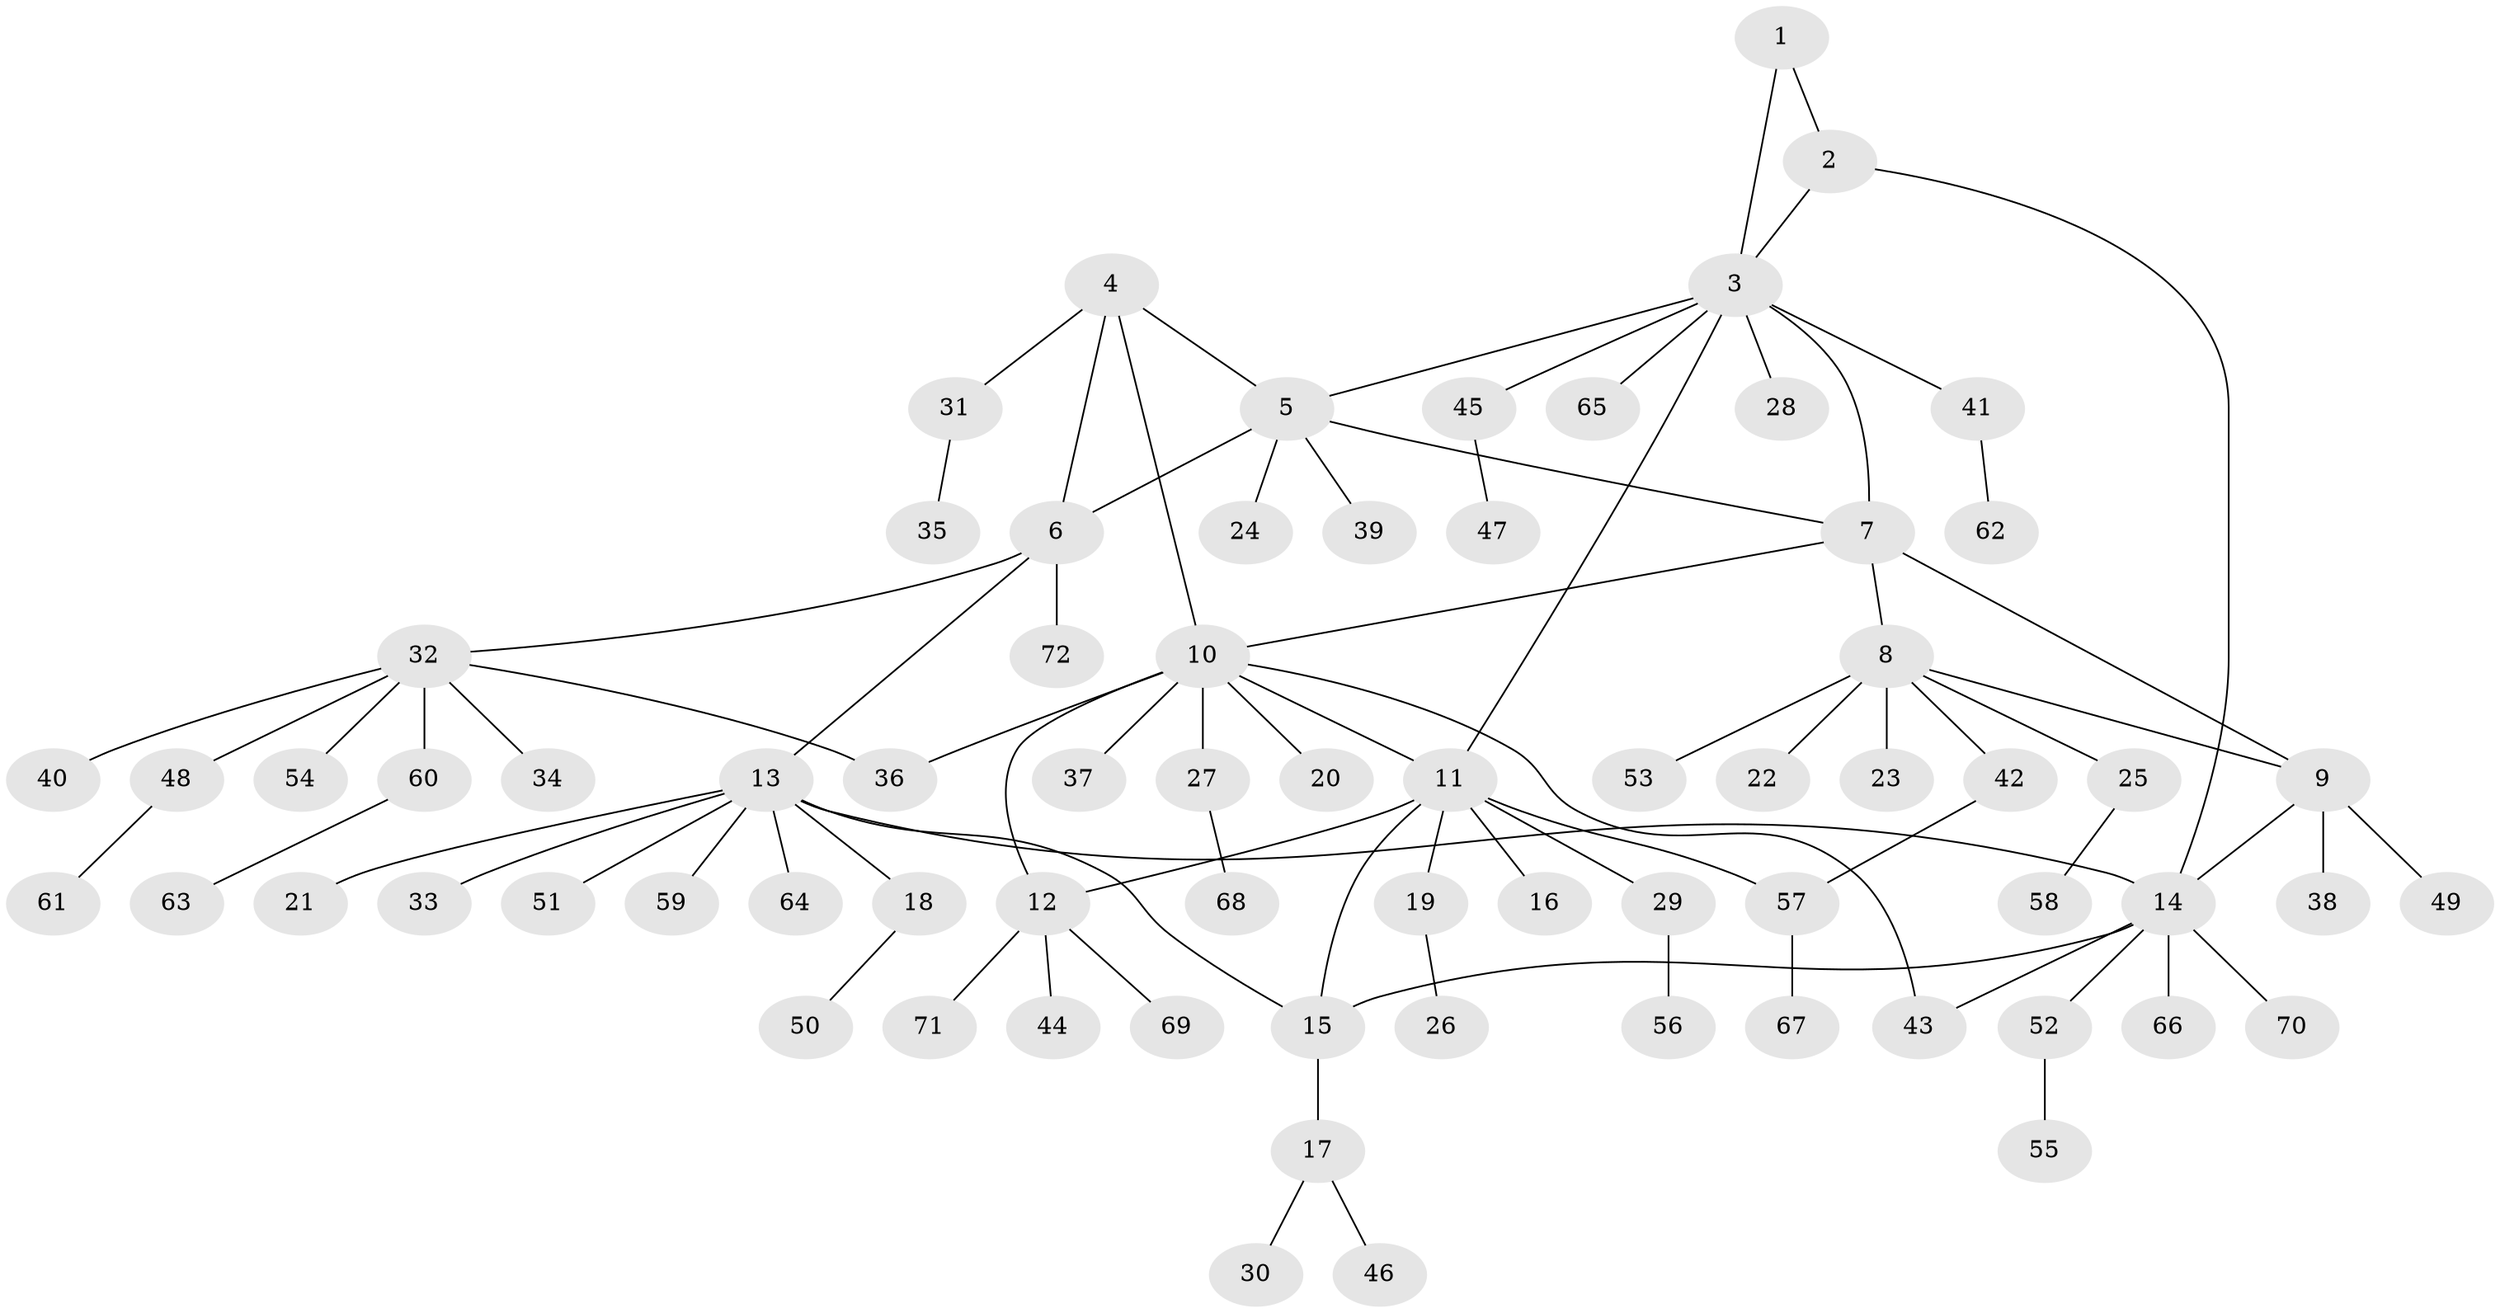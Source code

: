 // coarse degree distribution, {1: 0.7619047619047619, 2: 0.09523809523809523, 13: 0.047619047619047616, 8: 0.047619047619047616, 3: 0.047619047619047616}
// Generated by graph-tools (version 1.1) at 2025/58/03/04/25 21:58:54]
// undirected, 72 vertices, 85 edges
graph export_dot {
graph [start="1"]
  node [color=gray90,style=filled];
  1;
  2;
  3;
  4;
  5;
  6;
  7;
  8;
  9;
  10;
  11;
  12;
  13;
  14;
  15;
  16;
  17;
  18;
  19;
  20;
  21;
  22;
  23;
  24;
  25;
  26;
  27;
  28;
  29;
  30;
  31;
  32;
  33;
  34;
  35;
  36;
  37;
  38;
  39;
  40;
  41;
  42;
  43;
  44;
  45;
  46;
  47;
  48;
  49;
  50;
  51;
  52;
  53;
  54;
  55;
  56;
  57;
  58;
  59;
  60;
  61;
  62;
  63;
  64;
  65;
  66;
  67;
  68;
  69;
  70;
  71;
  72;
  1 -- 2;
  1 -- 3;
  2 -- 3;
  2 -- 14;
  3 -- 5;
  3 -- 7;
  3 -- 11;
  3 -- 28;
  3 -- 41;
  3 -- 45;
  3 -- 65;
  4 -- 5;
  4 -- 6;
  4 -- 10;
  4 -- 31;
  5 -- 6;
  5 -- 7;
  5 -- 24;
  5 -- 39;
  6 -- 13;
  6 -- 32;
  6 -- 72;
  7 -- 8;
  7 -- 9;
  7 -- 10;
  8 -- 9;
  8 -- 22;
  8 -- 23;
  8 -- 25;
  8 -- 42;
  8 -- 53;
  9 -- 14;
  9 -- 38;
  9 -- 49;
  10 -- 11;
  10 -- 12;
  10 -- 20;
  10 -- 27;
  10 -- 36;
  10 -- 37;
  10 -- 43;
  11 -- 12;
  11 -- 15;
  11 -- 16;
  11 -- 19;
  11 -- 29;
  11 -- 57;
  12 -- 44;
  12 -- 69;
  12 -- 71;
  13 -- 14;
  13 -- 15;
  13 -- 18;
  13 -- 21;
  13 -- 33;
  13 -- 51;
  13 -- 59;
  13 -- 64;
  14 -- 15;
  14 -- 43;
  14 -- 52;
  14 -- 66;
  14 -- 70;
  15 -- 17;
  17 -- 30;
  17 -- 46;
  18 -- 50;
  19 -- 26;
  25 -- 58;
  27 -- 68;
  29 -- 56;
  31 -- 35;
  32 -- 34;
  32 -- 36;
  32 -- 40;
  32 -- 48;
  32 -- 54;
  32 -- 60;
  41 -- 62;
  42 -- 57;
  45 -- 47;
  48 -- 61;
  52 -- 55;
  57 -- 67;
  60 -- 63;
}
